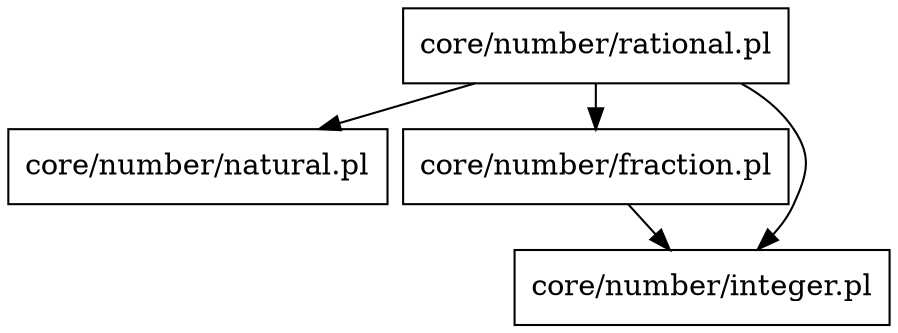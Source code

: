 digraph file_graph {
node [shape=rectangle]
nodesep = 0.1
ranksep = 0.3
"core/number/rational.pl" -> "core/number/natural.pl"
"core/number/rational.pl" -> "core/number/fraction.pl"
"core/number/rational.pl" -> "core/number/integer.pl"
"core/number/fraction.pl" -> "core/number/integer.pl"
}
